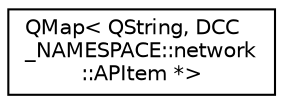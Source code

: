 digraph "类继承关系图"
{
  edge [fontname="Helvetica",fontsize="10",labelfontname="Helvetica",labelfontsize="10"];
  node [fontname="Helvetica",fontsize="10",shape=record];
  rankdir="LR";
  Node0 [label="QMap\< QString, DCC\l_NAMESPACE::network\l::APItem *\>",height=0.2,width=0.4,color="black", fillcolor="white", style="filled",URL="$class_q_map.html"];
}
